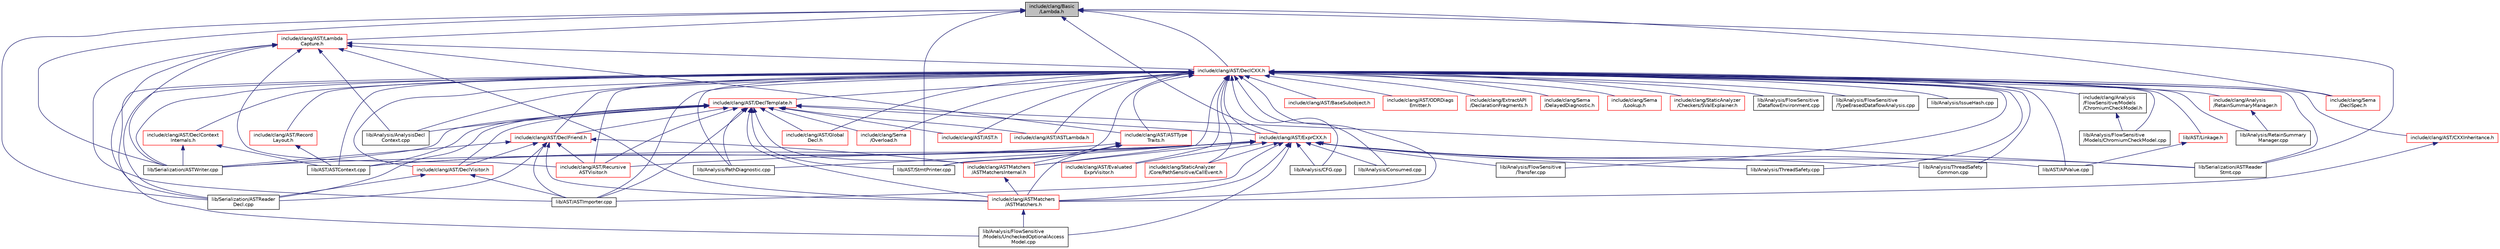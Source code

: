 digraph "include/clang/Basic/Lambda.h"
{
 // LATEX_PDF_SIZE
  bgcolor="transparent";
  edge [fontname="Helvetica",fontsize="10",labelfontname="Helvetica",labelfontsize="10"];
  node [fontname="Helvetica",fontsize="10",shape=record];
  Node1 [label="include/clang/Basic\l/Lambda.h",height=0.2,width=0.4,color="black", fillcolor="grey75", style="filled", fontcolor="black",tooltip=" "];
  Node1 -> Node2 [dir="back",color="midnightblue",fontsize="10",style="solid",fontname="Helvetica"];
  Node2 [label="include/clang/AST/DeclCXX.h",height=0.2,width=0.4,color="red",URL="$DeclCXX_8h.html",tooltip=" "];
  Node2 -> Node3 [dir="back",color="midnightblue",fontsize="10",style="solid",fontname="Helvetica"];
  Node3 [label="include/clang/Analysis\l/FlowSensitive/Models\l/ChromiumCheckModel.h",height=0.2,width=0.4,color="black",URL="$ChromiumCheckModel_8h.html",tooltip=" "];
  Node3 -> Node4 [dir="back",color="midnightblue",fontsize="10",style="solid",fontname="Helvetica"];
  Node4 [label="lib/Analysis/FlowSensitive\l/Models/ChromiumCheckModel.cpp",height=0.2,width=0.4,color="black",URL="$ChromiumCheckModel_8cpp.html",tooltip=" "];
  Node2 -> Node5 [dir="back",color="midnightblue",fontsize="10",style="solid",fontname="Helvetica"];
  Node5 [label="include/clang/Analysis\l/RetainSummaryManager.h",height=0.2,width=0.4,color="red",URL="$RetainSummaryManager_8h.html",tooltip=" "];
  Node5 -> Node6 [dir="back",color="midnightblue",fontsize="10",style="solid",fontname="Helvetica"];
  Node6 [label="lib/Analysis/RetainSummary\lManager.cpp",height=0.2,width=0.4,color="black",URL="$RetainSummaryManager_8cpp.html",tooltip=" "];
  Node2 -> Node12 [dir="back",color="midnightblue",fontsize="10",style="solid",fontname="Helvetica"];
  Node12 [label="include/clang/AST/AST.h",height=0.2,width=0.4,color="red",URL="$AST_8h.html",tooltip=" "];
  Node2 -> Node27 [dir="back",color="midnightblue",fontsize="10",style="solid",fontname="Helvetica"];
  Node27 [label="include/clang/AST/ASTLambda.h",height=0.2,width=0.4,color="red",URL="$ASTLambda_8h.html",tooltip=" "];
  Node2 -> Node48 [dir="back",color="midnightblue",fontsize="10",style="solid",fontname="Helvetica"];
  Node48 [label="include/clang/AST/ASTType\lTraits.h",height=0.2,width=0.4,color="red",URL="$ASTTypeTraits_8h.html",tooltip=" "];
  Node48 -> Node55 [dir="back",color="midnightblue",fontsize="10",style="solid",fontname="Helvetica"];
  Node55 [label="include/clang/ASTMatchers\l/ASTMatchers.h",height=0.2,width=0.4,color="red",URL="$ASTMatchers_8h.html",tooltip=" "];
  Node55 -> Node59 [dir="back",color="midnightblue",fontsize="10",style="solid",fontname="Helvetica"];
  Node59 [label="lib/Analysis/FlowSensitive\l/Models/UncheckedOptionalAccess\lModel.cpp",height=0.2,width=0.4,color="black",URL="$UncheckedOptionalAccessModel_8cpp.html",tooltip=" "];
  Node48 -> Node113 [dir="back",color="midnightblue",fontsize="10",style="solid",fontname="Helvetica"];
  Node113 [label="include/clang/ASTMatchers\l/ASTMatchersInternal.h",height=0.2,width=0.4,color="red",URL="$ASTMatchersInternal_8h.html",tooltip=" "];
  Node113 -> Node55 [dir="back",color="midnightblue",fontsize="10",style="solid",fontname="Helvetica"];
  Node48 -> Node105 [dir="back",color="midnightblue",fontsize="10",style="solid",fontname="Helvetica"];
  Node105 [label="lib/AST/ASTContext.cpp",height=0.2,width=0.4,color="black",URL="$ASTContext_8cpp.html",tooltip=" "];
  Node2 -> Node131 [dir="back",color="midnightblue",fontsize="10",style="solid",fontname="Helvetica"];
  Node131 [label="include/clang/AST/BaseSubobject.h",height=0.2,width=0.4,color="red",URL="$BaseSubobject_8h.html",tooltip=" "];
  Node2 -> Node199 [dir="back",color="midnightblue",fontsize="10",style="solid",fontname="Helvetica"];
  Node199 [label="include/clang/AST/CXXInheritance.h",height=0.2,width=0.4,color="red",URL="$CXXInheritance_8h.html",tooltip=" "];
  Node199 -> Node55 [dir="back",color="midnightblue",fontsize="10",style="solid",fontname="Helvetica"];
  Node2 -> Node225 [dir="back",color="midnightblue",fontsize="10",style="solid",fontname="Helvetica"];
  Node225 [label="include/clang/AST/DeclContext\lInternals.h",height=0.2,width=0.4,color="red",URL="$DeclContextInternals_8h.html",tooltip=" "];
  Node225 -> Node105 [dir="back",color="midnightblue",fontsize="10",style="solid",fontname="Helvetica"];
  Node225 -> Node230 [dir="back",color="midnightblue",fontsize="10",style="solid",fontname="Helvetica"];
  Node230 [label="lib/Serialization/ASTWriter.cpp",height=0.2,width=0.4,color="black",URL="$ASTWriter_8cpp.html",tooltip=" "];
  Node2 -> Node231 [dir="back",color="midnightblue",fontsize="10",style="solid",fontname="Helvetica"];
  Node231 [label="include/clang/AST/DeclFriend.h",height=0.2,width=0.4,color="red",URL="$DeclFriend_8h.html",tooltip=" "];
  Node231 -> Node232 [dir="back",color="midnightblue",fontsize="10",style="solid",fontname="Helvetica"];
  Node232 [label="include/clang/AST/DeclVisitor.h",height=0.2,width=0.4,color="red",URL="$DeclVisitor_8h.html",tooltip=" "];
  Node232 -> Node241 [dir="back",color="midnightblue",fontsize="10",style="solid",fontname="Helvetica"];
  Node241 [label="lib/AST/ASTImporter.cpp",height=0.2,width=0.4,color="black",URL="$ASTImporter_8cpp.html",tooltip=" "];
  Node232 -> Node246 [dir="back",color="midnightblue",fontsize="10",style="solid",fontname="Helvetica"];
  Node246 [label="lib/Serialization/ASTReader\lDecl.cpp",height=0.2,width=0.4,color="black",URL="$ASTReaderDecl_8cpp.html",tooltip=" "];
  Node231 -> Node248 [dir="back",color="midnightblue",fontsize="10",style="solid",fontname="Helvetica"];
  Node248 [label="include/clang/AST/Recursive\lASTVisitor.h",height=0.2,width=0.4,color="red",URL="$RecursiveASTVisitor_8h.html",tooltip=" "];
  Node231 -> Node55 [dir="back",color="midnightblue",fontsize="10",style="solid",fontname="Helvetica"];
  Node231 -> Node113 [dir="back",color="midnightblue",fontsize="10",style="solid",fontname="Helvetica"];
  Node231 -> Node241 [dir="back",color="midnightblue",fontsize="10",style="solid",fontname="Helvetica"];
  Node231 -> Node246 [dir="back",color="midnightblue",fontsize="10",style="solid",fontname="Helvetica"];
  Node231 -> Node230 [dir="back",color="midnightblue",fontsize="10",style="solid",fontname="Helvetica"];
  Node2 -> Node294 [dir="back",color="midnightblue",fontsize="10",style="solid",fontname="Helvetica"];
  Node294 [label="include/clang/AST/DeclTemplate.h",height=0.2,width=0.4,color="red",URL="$DeclTemplate_8h.html",tooltip=" "];
  Node294 -> Node12 [dir="back",color="midnightblue",fontsize="10",style="solid",fontname="Helvetica"];
  Node294 -> Node27 [dir="back",color="midnightblue",fontsize="10",style="solid",fontname="Helvetica"];
  Node294 -> Node231 [dir="back",color="midnightblue",fontsize="10",style="solid",fontname="Helvetica"];
  Node294 -> Node232 [dir="back",color="midnightblue",fontsize="10",style="solid",fontname="Helvetica"];
  Node294 -> Node406 [dir="back",color="midnightblue",fontsize="10",style="solid",fontname="Helvetica"];
  Node406 [label="include/clang/AST/ExprCXX.h",height=0.2,width=0.4,color="red",URL="$ExprCXX_8h.html",tooltip=" "];
  Node406 -> Node308 [dir="back",color="midnightblue",fontsize="10",style="solid",fontname="Helvetica"];
  Node308 [label="include/clang/AST/Evaluated\lExprVisitor.h",height=0.2,width=0.4,color="red",URL="$EvaluatedExprVisitor_8h.html",tooltip=" "];
  Node406 -> Node248 [dir="back",color="midnightblue",fontsize="10",style="solid",fontname="Helvetica"];
  Node406 -> Node55 [dir="back",color="midnightblue",fontsize="10",style="solid",fontname="Helvetica"];
  Node406 -> Node113 [dir="back",color="midnightblue",fontsize="10",style="solid",fontname="Helvetica"];
  Node406 -> Node439 [dir="back",color="midnightblue",fontsize="10",style="solid",fontname="Helvetica"];
  Node439 [label="include/clang/StaticAnalyzer\l/Core/PathSensitive/CallEvent.h",height=0.2,width=0.4,color="red",URL="$CallEvent_8h.html",tooltip=" "];
  Node406 -> Node315 [dir="back",color="midnightblue",fontsize="10",style="solid",fontname="Helvetica"];
  Node315 [label="lib/Analysis/CFG.cpp",height=0.2,width=0.4,color="black",URL="$CFG_8cpp.html",tooltip=" "];
  Node406 -> Node316 [dir="back",color="midnightblue",fontsize="10",style="solid",fontname="Helvetica"];
  Node316 [label="lib/Analysis/Consumed.cpp",height=0.2,width=0.4,color="black",URL="$Consumed_8cpp.html",tooltip=" "];
  Node406 -> Node59 [dir="back",color="midnightblue",fontsize="10",style="solid",fontname="Helvetica"];
  Node406 -> Node317 [dir="back",color="midnightblue",fontsize="10",style="solid",fontname="Helvetica"];
  Node317 [label="lib/Analysis/FlowSensitive\l/Transfer.cpp",height=0.2,width=0.4,color="black",URL="$Transfer_8cpp.html",tooltip=" "];
  Node406 -> Node570 [dir="back",color="midnightblue",fontsize="10",style="solid",fontname="Helvetica"];
  Node570 [label="lib/Analysis/PathDiagnostic.cpp",height=0.2,width=0.4,color="black",URL="$PathDiagnostic_8cpp.html",tooltip=" "];
  Node406 -> Node320 [dir="back",color="midnightblue",fontsize="10",style="solid",fontname="Helvetica"];
  Node320 [label="lib/Analysis/ThreadSafety.cpp",height=0.2,width=0.4,color="black",URL="$ThreadSafety_8cpp.html",tooltip=" "];
  Node406 -> Node416 [dir="back",color="midnightblue",fontsize="10",style="solid",fontname="Helvetica"];
  Node416 [label="lib/Analysis/ThreadSafety\lCommon.cpp",height=0.2,width=0.4,color="black",URL="$ThreadSafetyCommon_8cpp.html",tooltip=" "];
  Node406 -> Node639 [dir="back",color="midnightblue",fontsize="10",style="solid",fontname="Helvetica"];
  Node639 [label="lib/AST/APValue.cpp",height=0.2,width=0.4,color="black",URL="$APValue_8cpp.html",tooltip=" "];
  Node406 -> Node105 [dir="back",color="midnightblue",fontsize="10",style="solid",fontname="Helvetica"];
  Node406 -> Node241 [dir="back",color="midnightblue",fontsize="10",style="solid",fontname="Helvetica"];
  Node406 -> Node327 [dir="back",color="midnightblue",fontsize="10",style="solid",fontname="Helvetica"];
  Node327 [label="lib/AST/StmtPrinter.cpp",height=0.2,width=0.4,color="black",URL="$StmtPrinter_8cpp.html",tooltip=" "];
  Node406 -> Node298 [dir="back",color="midnightblue",fontsize="10",style="solid",fontname="Helvetica"];
  Node298 [label="lib/Serialization/ASTReader\lStmt.cpp",height=0.2,width=0.4,color="black",URL="$ASTReaderStmt_8cpp.html",tooltip=" "];
  Node406 -> Node230 [dir="back",color="midnightblue",fontsize="10",style="solid",fontname="Helvetica"];
  Node294 -> Node645 [dir="back",color="midnightblue",fontsize="10",style="solid",fontname="Helvetica"];
  Node645 [label="include/clang/AST/Global\lDecl.h",height=0.2,width=0.4,color="red",URL="$GlobalDecl_8h.html",tooltip=" "];
  Node294 -> Node248 [dir="back",color="midnightblue",fontsize="10",style="solid",fontname="Helvetica"];
  Node294 -> Node55 [dir="back",color="midnightblue",fontsize="10",style="solid",fontname="Helvetica"];
  Node294 -> Node113 [dir="back",color="midnightblue",fontsize="10",style="solid",fontname="Helvetica"];
  Node294 -> Node657 [dir="back",color="midnightblue",fontsize="10",style="solid",fontname="Helvetica"];
  Node657 [label="include/clang/Sema\l/Overload.h",height=0.2,width=0.4,color="red",URL="$Overload_8h.html",tooltip=" "];
  Node294 -> Node314 [dir="back",color="midnightblue",fontsize="10",style="solid",fontname="Helvetica"];
  Node314 [label="lib/Analysis/AnalysisDecl\lContext.cpp",height=0.2,width=0.4,color="black",URL="$AnalysisDeclContext_8cpp.html",tooltip=" "];
  Node294 -> Node570 [dir="back",color="midnightblue",fontsize="10",style="solid",fontname="Helvetica"];
  Node294 -> Node105 [dir="back",color="midnightblue",fontsize="10",style="solid",fontname="Helvetica"];
  Node294 -> Node241 [dir="back",color="midnightblue",fontsize="10",style="solid",fontname="Helvetica"];
  Node294 -> Node327 [dir="back",color="midnightblue",fontsize="10",style="solid",fontname="Helvetica"];
  Node294 -> Node246 [dir="back",color="midnightblue",fontsize="10",style="solid",fontname="Helvetica"];
  Node294 -> Node298 [dir="back",color="midnightblue",fontsize="10",style="solid",fontname="Helvetica"];
  Node294 -> Node230 [dir="back",color="midnightblue",fontsize="10",style="solid",fontname="Helvetica"];
  Node2 -> Node232 [dir="back",color="midnightblue",fontsize="10",style="solid",fontname="Helvetica"];
  Node2 -> Node308 [dir="back",color="midnightblue",fontsize="10",style="solid",fontname="Helvetica"];
  Node2 -> Node406 [dir="back",color="midnightblue",fontsize="10",style="solid",fontname="Helvetica"];
  Node2 -> Node645 [dir="back",color="midnightblue",fontsize="10",style="solid",fontname="Helvetica"];
  Node2 -> Node673 [dir="back",color="midnightblue",fontsize="10",style="solid",fontname="Helvetica"];
  Node673 [label="include/clang/AST/ODRDiags\lEmitter.h",height=0.2,width=0.4,color="red",URL="$ODRDiagsEmitter_8h.html",tooltip=" "];
  Node2 -> Node674 [dir="back",color="midnightblue",fontsize="10",style="solid",fontname="Helvetica"];
  Node674 [label="include/clang/AST/Record\lLayout.h",height=0.2,width=0.4,color="red",URL="$RecordLayout_8h.html",tooltip=" "];
  Node674 -> Node105 [dir="back",color="midnightblue",fontsize="10",style="solid",fontname="Helvetica"];
  Node2 -> Node248 [dir="back",color="midnightblue",fontsize="10",style="solid",fontname="Helvetica"];
  Node2 -> Node55 [dir="back",color="midnightblue",fontsize="10",style="solid",fontname="Helvetica"];
  Node2 -> Node113 [dir="back",color="midnightblue",fontsize="10",style="solid",fontname="Helvetica"];
  Node2 -> Node676 [dir="back",color="midnightblue",fontsize="10",style="solid",fontname="Helvetica"];
  Node676 [label="include/clang/ExtractAPI\l/DeclarationFragments.h",height=0.2,width=0.4,color="red",URL="$DeclarationFragments_8h.html",tooltip=" "];
  Node2 -> Node687 [dir="back",color="midnightblue",fontsize="10",style="solid",fontname="Helvetica"];
  Node687 [label="include/clang/Sema\l/DeclSpec.h",height=0.2,width=0.4,color="red",URL="$DeclSpec_8h.html",tooltip=" "];
  Node2 -> Node356 [dir="back",color="midnightblue",fontsize="10",style="solid",fontname="Helvetica"];
  Node356 [label="include/clang/Sema\l/DelayedDiagnostic.h",height=0.2,width=0.4,color="red",URL="$DelayedDiagnostic_8h.html",tooltip=" "];
  Node2 -> Node358 [dir="back",color="midnightblue",fontsize="10",style="solid",fontname="Helvetica"];
  Node358 [label="include/clang/Sema\l/Lookup.h",height=0.2,width=0.4,color="red",URL="$Sema_2Lookup_8h.html",tooltip=" "];
  Node2 -> Node657 [dir="back",color="midnightblue",fontsize="10",style="solid",fontname="Helvetica"];
  Node2 -> Node612 [dir="back",color="midnightblue",fontsize="10",style="solid",fontname="Helvetica"];
  Node612 [label="include/clang/StaticAnalyzer\l/Checkers/SValExplainer.h",height=0.2,width=0.4,color="red",URL="$SValExplainer_8h.html",tooltip=" "];
  Node2 -> Node439 [dir="back",color="midnightblue",fontsize="10",style="solid",fontname="Helvetica"];
  Node2 -> Node314 [dir="back",color="midnightblue",fontsize="10",style="solid",fontname="Helvetica"];
  Node2 -> Node315 [dir="back",color="midnightblue",fontsize="10",style="solid",fontname="Helvetica"];
  Node2 -> Node316 [dir="back",color="midnightblue",fontsize="10",style="solid",fontname="Helvetica"];
  Node2 -> Node627 [dir="back",color="midnightblue",fontsize="10",style="solid",fontname="Helvetica"];
  Node627 [label="lib/Analysis/FlowSensitive\l/DataflowEnvironment.cpp",height=0.2,width=0.4,color="black",URL="$DataflowEnvironment_8cpp.html",tooltip=" "];
  Node2 -> Node4 [dir="back",color="midnightblue",fontsize="10",style="solid",fontname="Helvetica"];
  Node2 -> Node59 [dir="back",color="midnightblue",fontsize="10",style="solid",fontname="Helvetica"];
  Node2 -> Node317 [dir="back",color="midnightblue",fontsize="10",style="solid",fontname="Helvetica"];
  Node2 -> Node318 [dir="back",color="midnightblue",fontsize="10",style="solid",fontname="Helvetica"];
  Node318 [label="lib/Analysis/FlowSensitive\l/TypeErasedDataflowAnalysis.cpp",height=0.2,width=0.4,color="black",URL="$TypeErasedDataflowAnalysis_8cpp.html",tooltip=" "];
  Node2 -> Node720 [dir="back",color="midnightblue",fontsize="10",style="solid",fontname="Helvetica"];
  Node720 [label="lib/Analysis/IssueHash.cpp",height=0.2,width=0.4,color="black",URL="$IssueHash_8cpp.html",tooltip=" "];
  Node2 -> Node570 [dir="back",color="midnightblue",fontsize="10",style="solid",fontname="Helvetica"];
  Node2 -> Node6 [dir="back",color="midnightblue",fontsize="10",style="solid",fontname="Helvetica"];
  Node2 -> Node320 [dir="back",color="midnightblue",fontsize="10",style="solid",fontname="Helvetica"];
  Node2 -> Node416 [dir="back",color="midnightblue",fontsize="10",style="solid",fontname="Helvetica"];
  Node2 -> Node721 [dir="back",color="midnightblue",fontsize="10",style="solid",fontname="Helvetica"];
  Node721 [label="lib/AST/Linkage.h",height=0.2,width=0.4,color="red",URL="$lib_2AST_2Linkage_8h.html",tooltip=" "];
  Node721 -> Node639 [dir="back",color="midnightblue",fontsize="10",style="solid",fontname="Helvetica"];
  Node2 -> Node639 [dir="back",color="midnightblue",fontsize="10",style="solid",fontname="Helvetica"];
  Node2 -> Node105 [dir="back",color="midnightblue",fontsize="10",style="solid",fontname="Helvetica"];
  Node2 -> Node241 [dir="back",color="midnightblue",fontsize="10",style="solid",fontname="Helvetica"];
  Node2 -> Node327 [dir="back",color="midnightblue",fontsize="10",style="solid",fontname="Helvetica"];
  Node2 -> Node246 [dir="back",color="midnightblue",fontsize="10",style="solid",fontname="Helvetica"];
  Node2 -> Node298 [dir="back",color="midnightblue",fontsize="10",style="solid",fontname="Helvetica"];
  Node2 -> Node230 [dir="back",color="midnightblue",fontsize="10",style="solid",fontname="Helvetica"];
  Node1 -> Node406 [dir="back",color="midnightblue",fontsize="10",style="solid",fontname="Helvetica"];
  Node1 -> Node749 [dir="back",color="midnightblue",fontsize="10",style="solid",fontname="Helvetica"];
  Node749 [label="include/clang/AST/Lambda\lCapture.h",height=0.2,width=0.4,color="red",URL="$LambdaCapture_8h.html",tooltip=" "];
  Node749 -> Node48 [dir="back",color="midnightblue",fontsize="10",style="solid",fontname="Helvetica"];
  Node749 -> Node2 [dir="back",color="midnightblue",fontsize="10",style="solid",fontname="Helvetica"];
  Node749 -> Node248 [dir="back",color="midnightblue",fontsize="10",style="solid",fontname="Helvetica"];
  Node749 -> Node55 [dir="back",color="midnightblue",fontsize="10",style="solid",fontname="Helvetica"];
  Node749 -> Node314 [dir="back",color="midnightblue",fontsize="10",style="solid",fontname="Helvetica"];
  Node749 -> Node241 [dir="back",color="midnightblue",fontsize="10",style="solid",fontname="Helvetica"];
  Node749 -> Node246 [dir="back",color="midnightblue",fontsize="10",style="solid",fontname="Helvetica"];
  Node749 -> Node230 [dir="back",color="midnightblue",fontsize="10",style="solid",fontname="Helvetica"];
  Node1 -> Node687 [dir="back",color="midnightblue",fontsize="10",style="solid",fontname="Helvetica"];
  Node1 -> Node327 [dir="back",color="midnightblue",fontsize="10",style="solid",fontname="Helvetica"];
  Node1 -> Node246 [dir="back",color="midnightblue",fontsize="10",style="solid",fontname="Helvetica"];
  Node1 -> Node298 [dir="back",color="midnightblue",fontsize="10",style="solid",fontname="Helvetica"];
  Node1 -> Node230 [dir="back",color="midnightblue",fontsize="10",style="solid",fontname="Helvetica"];
}
